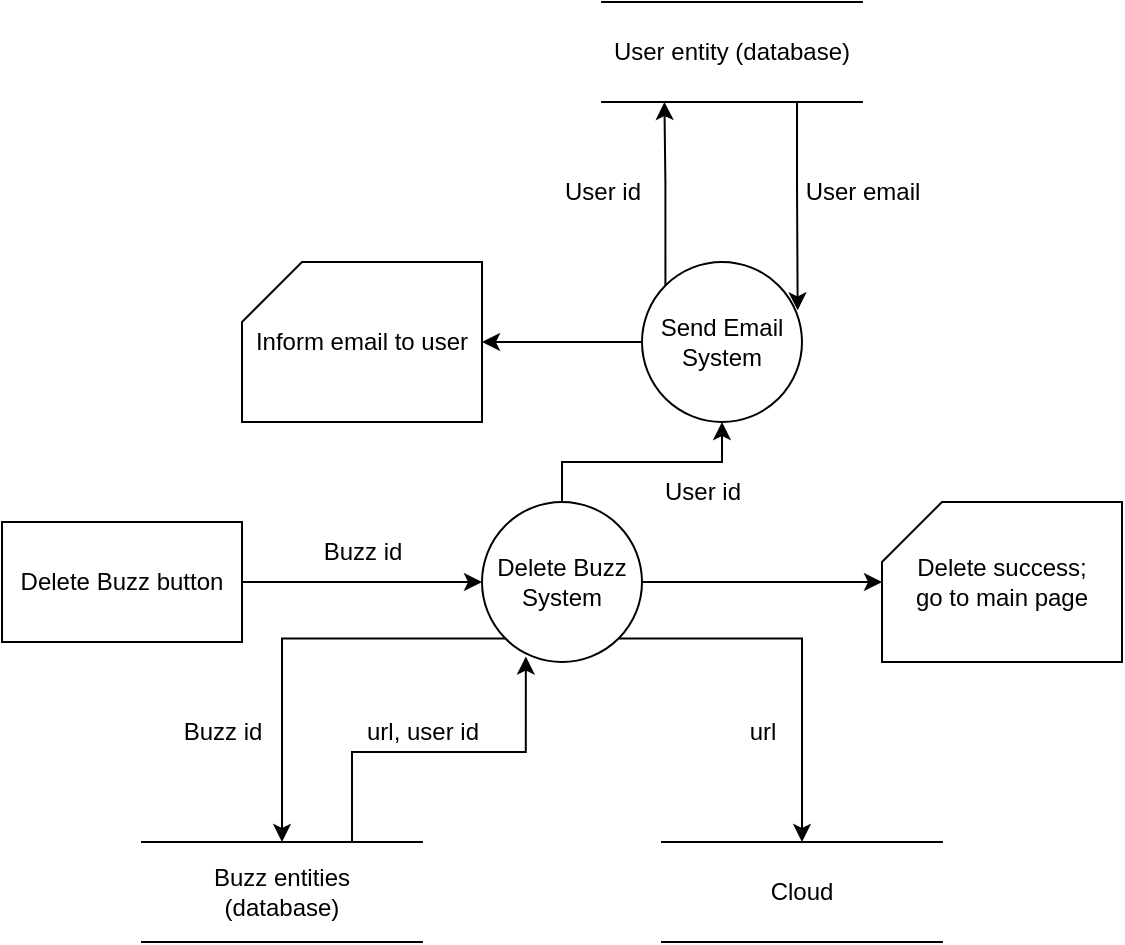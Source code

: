 <mxfile version="20.8.23" type="github">
  <diagram name="第 1 页" id="wSYVRvOqPTS_bNU8-5IR">
    <mxGraphModel dx="781" dy="689" grid="1" gridSize="10" guides="1" tooltips="1" connect="1" arrows="1" fold="1" page="1" pageScale="1" pageWidth="827" pageHeight="1169" math="0" shadow="0">
      <root>
        <mxCell id="0" />
        <mxCell id="1" parent="0" />
        <mxCell id="ezqPZjXfEJtGR1s8z3-x-3" style="edgeStyle=orthogonalEdgeStyle;rounded=0;orthogonalLoop=1;jettySize=auto;html=1;exitX=1;exitY=0.5;exitDx=0;exitDy=0;entryX=0;entryY=0.5;entryDx=0;entryDy=0;startArrow=none;" edge="1" parent="1" source="ezqPZjXfEJtGR1s8z3-x-19" target="ezqPZjXfEJtGR1s8z3-x-12">
          <mxGeometry relative="1" as="geometry" />
        </mxCell>
        <mxCell id="ezqPZjXfEJtGR1s8z3-x-6" value="Delete success;&lt;br&gt;go to main page" style="shape=card;whiteSpace=wrap;html=1;" vertex="1" parent="1">
          <mxGeometry x="600" y="360" width="120" height="80" as="geometry" />
        </mxCell>
        <mxCell id="ezqPZjXfEJtGR1s8z3-x-10" style="edgeStyle=orthogonalEdgeStyle;rounded=0;orthogonalLoop=1;jettySize=auto;html=1;exitX=1;exitY=0.5;exitDx=0;exitDy=0;" edge="1" parent="1" source="ezqPZjXfEJtGR1s8z3-x-12" target="ezqPZjXfEJtGR1s8z3-x-6">
          <mxGeometry relative="1" as="geometry" />
        </mxCell>
        <mxCell id="ezqPZjXfEJtGR1s8z3-x-20" style="edgeStyle=orthogonalEdgeStyle;rounded=0;orthogonalLoop=1;jettySize=auto;html=1;exitX=0;exitY=1;exitDx=0;exitDy=0;entryX=0.5;entryY=0;entryDx=0;entryDy=0;" edge="1" parent="1" source="ezqPZjXfEJtGR1s8z3-x-12" target="ezqPZjXfEJtGR1s8z3-x-16">
          <mxGeometry relative="1" as="geometry" />
        </mxCell>
        <mxCell id="ezqPZjXfEJtGR1s8z3-x-31" style="edgeStyle=orthogonalEdgeStyle;rounded=0;orthogonalLoop=1;jettySize=auto;html=1;exitX=0.5;exitY=0;exitDx=0;exitDy=0;entryX=0.5;entryY=1;entryDx=0;entryDy=0;" edge="1" parent="1" source="ezqPZjXfEJtGR1s8z3-x-12" target="ezqPZjXfEJtGR1s8z3-x-29">
          <mxGeometry relative="1" as="geometry" />
        </mxCell>
        <mxCell id="ezqPZjXfEJtGR1s8z3-x-12" value="Delete Buzz&lt;br&gt;System" style="ellipse;whiteSpace=wrap;html=1;aspect=fixed;" vertex="1" parent="1">
          <mxGeometry x="400" y="360" width="80" height="80" as="geometry" />
        </mxCell>
        <mxCell id="ezqPZjXfEJtGR1s8z3-x-13" value="Buzz id" style="text;html=1;align=center;verticalAlign=middle;resizable=0;points=[];autosize=1;strokeColor=none;fillColor=none;" vertex="1" parent="1">
          <mxGeometry x="310" y="370" width="60" height="30" as="geometry" />
        </mxCell>
        <mxCell id="ezqPZjXfEJtGR1s8z3-x-21" style="edgeStyle=orthogonalEdgeStyle;rounded=0;orthogonalLoop=1;jettySize=auto;html=1;exitX=0.75;exitY=0;exitDx=0;exitDy=0;entryX=0.274;entryY=0.966;entryDx=0;entryDy=0;entryPerimeter=0;" edge="1" parent="1" source="ezqPZjXfEJtGR1s8z3-x-16" target="ezqPZjXfEJtGR1s8z3-x-12">
          <mxGeometry relative="1" as="geometry" />
        </mxCell>
        <mxCell id="ezqPZjXfEJtGR1s8z3-x-16" value="Buzz entities&lt;br data-darkreader-inline-border=&quot;&quot; style=&quot;border-color: var(--darkreader-border--border-color); --darkreader-inline-border:var(--darkreader-border--darkreader-border--border-color);&quot;&gt;(database)" style="shape=partialRectangle;whiteSpace=wrap;html=1;left=0;right=0;fillColor=none;rounded=0;strokeColor=default;fontFamily=Helvetica;fontSize=12;fontColor=default;" vertex="1" parent="1">
          <mxGeometry x="230" y="530" width="140" height="50" as="geometry" />
        </mxCell>
        <mxCell id="ezqPZjXfEJtGR1s8z3-x-17" value="Buzz id" style="text;html=1;align=center;verticalAlign=middle;resizable=0;points=[];autosize=1;strokeColor=none;fillColor=none;" vertex="1" parent="1">
          <mxGeometry x="240" y="460" width="60" height="30" as="geometry" />
        </mxCell>
        <mxCell id="ezqPZjXfEJtGR1s8z3-x-19" value="Delete Buzz button" style="rounded=0;whiteSpace=wrap;html=1;" vertex="1" parent="1">
          <mxGeometry x="160" y="370" width="120" height="60" as="geometry" />
        </mxCell>
        <mxCell id="ezqPZjXfEJtGR1s8z3-x-22" value="url, user id" style="text;html=1;align=center;verticalAlign=middle;resizable=0;points=[];autosize=1;strokeColor=none;fillColor=none;" vertex="1" parent="1">
          <mxGeometry x="330" y="460" width="80" height="30" as="geometry" />
        </mxCell>
        <mxCell id="ezqPZjXfEJtGR1s8z3-x-23" style="edgeStyle=orthogonalEdgeStyle;rounded=0;orthogonalLoop=1;jettySize=auto;html=1;exitX=1;exitY=1;exitDx=0;exitDy=0;entryX=0.5;entryY=0;entryDx=0;entryDy=0;" edge="1" parent="1" target="ezqPZjXfEJtGR1s8z3-x-25" source="ezqPZjXfEJtGR1s8z3-x-12">
          <mxGeometry relative="1" as="geometry">
            <mxPoint x="669" y="428" as="sourcePoint" />
          </mxGeometry>
        </mxCell>
        <mxCell id="ezqPZjXfEJtGR1s8z3-x-25" value="Cloud" style="shape=partialRectangle;whiteSpace=wrap;html=1;left=0;right=0;fillColor=none;rounded=0;strokeColor=default;fontFamily=Helvetica;fontSize=12;fontColor=default;" vertex="1" parent="1">
          <mxGeometry x="490" y="530" width="140" height="50" as="geometry" />
        </mxCell>
        <mxCell id="ezqPZjXfEJtGR1s8z3-x-27" value="url" style="text;html=1;align=center;verticalAlign=middle;resizable=0;points=[];autosize=1;strokeColor=none;fillColor=none;" vertex="1" parent="1">
          <mxGeometry x="520" y="460" width="40" height="30" as="geometry" />
        </mxCell>
        <mxCell id="ezqPZjXfEJtGR1s8z3-x-28" value="Inform email to user" style="shape=card;whiteSpace=wrap;html=1;" vertex="1" parent="1">
          <mxGeometry x="280" y="240" width="120" height="80" as="geometry" />
        </mxCell>
        <mxCell id="ezqPZjXfEJtGR1s8z3-x-32" style="edgeStyle=orthogonalEdgeStyle;rounded=0;orthogonalLoop=1;jettySize=auto;html=1;exitX=0;exitY=0.5;exitDx=0;exitDy=0;entryX=1;entryY=0.5;entryDx=0;entryDy=0;entryPerimeter=0;" edge="1" parent="1" source="ezqPZjXfEJtGR1s8z3-x-29" target="ezqPZjXfEJtGR1s8z3-x-28">
          <mxGeometry relative="1" as="geometry" />
        </mxCell>
        <mxCell id="ezqPZjXfEJtGR1s8z3-x-34" style="edgeStyle=orthogonalEdgeStyle;rounded=0;orthogonalLoop=1;jettySize=auto;html=1;exitX=0;exitY=0;exitDx=0;exitDy=0;entryX=0.24;entryY=1;entryDx=0;entryDy=0;entryPerimeter=0;" edge="1" parent="1" source="ezqPZjXfEJtGR1s8z3-x-29" target="ezqPZjXfEJtGR1s8z3-x-33">
          <mxGeometry relative="1" as="geometry" />
        </mxCell>
        <mxCell id="ezqPZjXfEJtGR1s8z3-x-29" value="Send Email System" style="ellipse;whiteSpace=wrap;html=1;aspect=fixed;" vertex="1" parent="1">
          <mxGeometry x="480" y="240" width="80" height="80" as="geometry" />
        </mxCell>
        <mxCell id="ezqPZjXfEJtGR1s8z3-x-39" style="edgeStyle=orthogonalEdgeStyle;rounded=0;orthogonalLoop=1;jettySize=auto;html=1;exitX=0.75;exitY=1;exitDx=0;exitDy=0;entryX=0.973;entryY=0.302;entryDx=0;entryDy=0;entryPerimeter=0;" edge="1" parent="1" source="ezqPZjXfEJtGR1s8z3-x-33" target="ezqPZjXfEJtGR1s8z3-x-29">
          <mxGeometry relative="1" as="geometry" />
        </mxCell>
        <mxCell id="ezqPZjXfEJtGR1s8z3-x-33" value="User entity (database)" style="shape=partialRectangle;whiteSpace=wrap;html=1;left=0;right=0;fillColor=none;rounded=0;strokeColor=default;fontFamily=Helvetica;fontSize=12;fontColor=default;" vertex="1" parent="1">
          <mxGeometry x="460" y="110" width="130" height="50" as="geometry" />
        </mxCell>
        <mxCell id="ezqPZjXfEJtGR1s8z3-x-40" value="User id" style="text;html=1;align=center;verticalAlign=middle;resizable=0;points=[];autosize=1;strokeColor=none;fillColor=none;" vertex="1" parent="1">
          <mxGeometry x="480" y="340" width="60" height="30" as="geometry" />
        </mxCell>
        <mxCell id="ezqPZjXfEJtGR1s8z3-x-42" value="User id" style="text;html=1;align=center;verticalAlign=middle;resizable=0;points=[];autosize=1;strokeColor=none;fillColor=none;" vertex="1" parent="1">
          <mxGeometry x="430" y="190" width="60" height="30" as="geometry" />
        </mxCell>
        <mxCell id="ezqPZjXfEJtGR1s8z3-x-43" value="User email" style="text;html=1;align=center;verticalAlign=middle;resizable=0;points=[];autosize=1;strokeColor=none;fillColor=none;" vertex="1" parent="1">
          <mxGeometry x="550" y="190" width="80" height="30" as="geometry" />
        </mxCell>
      </root>
    </mxGraphModel>
  </diagram>
</mxfile>
